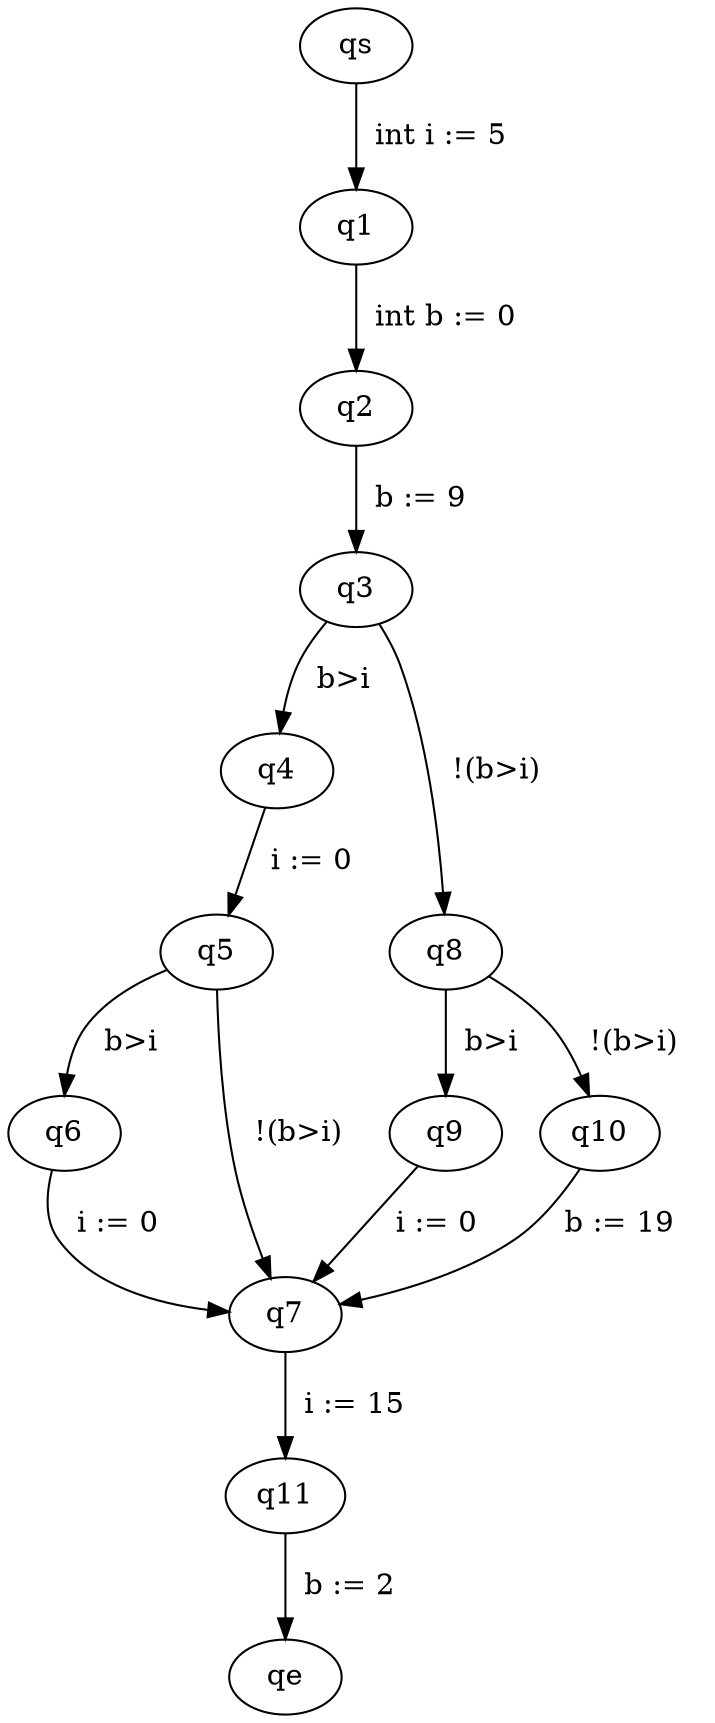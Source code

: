 digraph ProgramGraph{
"qs" -> "q1" [label="  int i := 5   "] 
"q1" -> "q2" [label="  int b := 0   "] 
"q2" -> "q3" [label="  b := 9   "] 
"q3" -> "q4" [label="  b>i   "] 
"q3" -> "q8" [label="  !(b>i)   "] 
"q4" -> "q5" [label="  i := 0   "] 
"q5" -> "q6" [label="  b>i   "] 
"q5" -> "q7" [label="  !(b>i)   "] 
"q6" -> "q7" [label="  i := 0   "] 
"q7" -> "q11" [label="  i := 15   "] 
"q8" -> "q9" [label="  b>i   "] 
"q8" -> "q10" [label="  !(b>i)   "] 
"q9" -> "q7" [label="  i := 0   "] 
"q10" -> "q7" [label="  b := 19   "] 
"q11" -> "qe" [label="  b := 2   "] 
}
